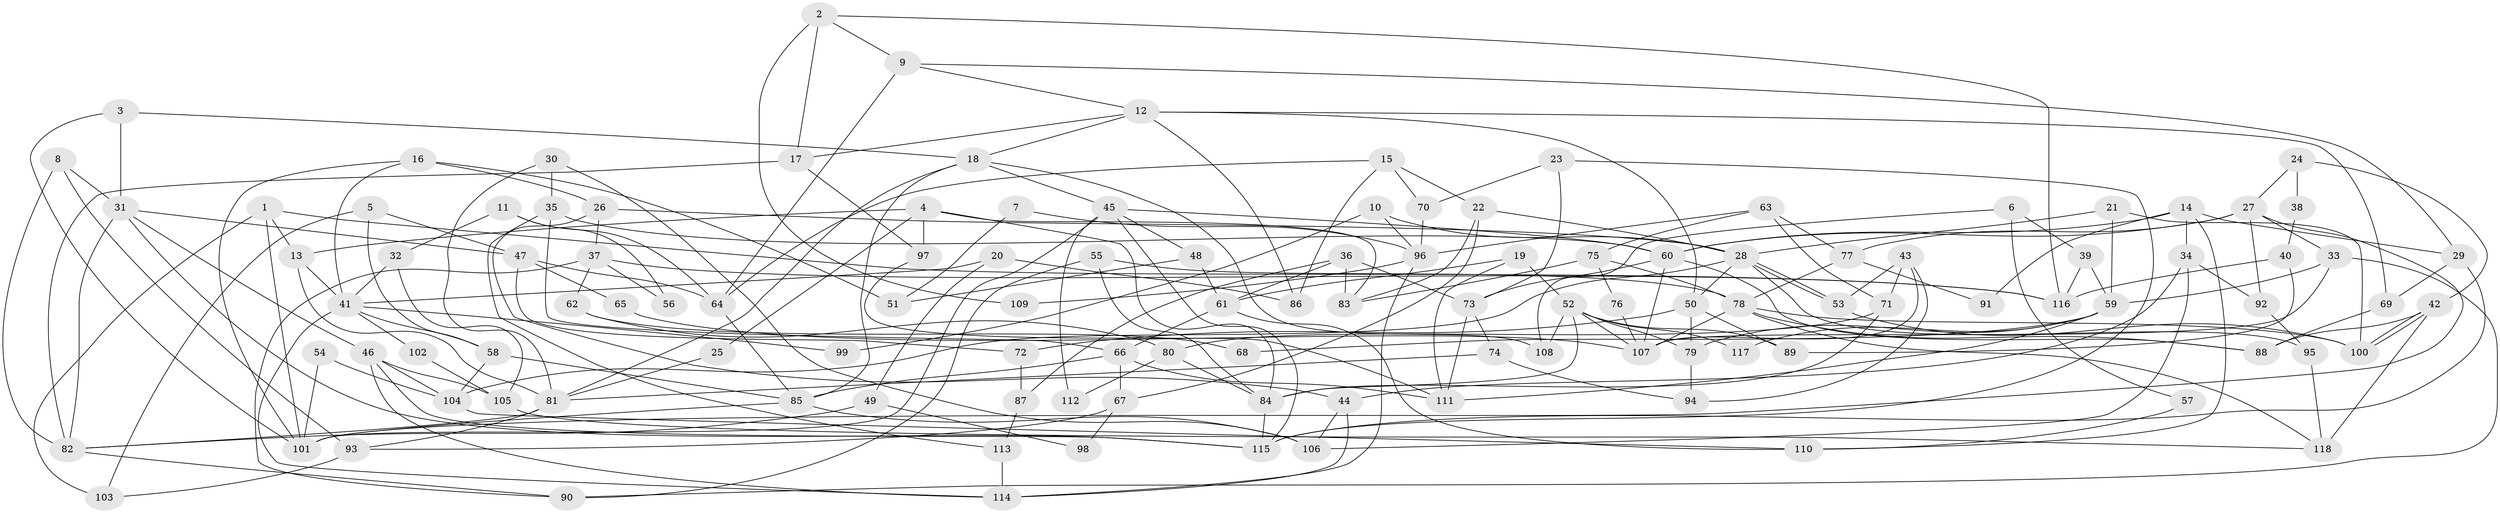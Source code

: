 // Generated by graph-tools (version 1.1) at 2025/26/03/09/25 03:26:12]
// undirected, 118 vertices, 236 edges
graph export_dot {
graph [start="1"]
  node [color=gray90,style=filled];
  1;
  2;
  3;
  4;
  5;
  6;
  7;
  8;
  9;
  10;
  11;
  12;
  13;
  14;
  15;
  16;
  17;
  18;
  19;
  20;
  21;
  22;
  23;
  24;
  25;
  26;
  27;
  28;
  29;
  30;
  31;
  32;
  33;
  34;
  35;
  36;
  37;
  38;
  39;
  40;
  41;
  42;
  43;
  44;
  45;
  46;
  47;
  48;
  49;
  50;
  51;
  52;
  53;
  54;
  55;
  56;
  57;
  58;
  59;
  60;
  61;
  62;
  63;
  64;
  65;
  66;
  67;
  68;
  69;
  70;
  71;
  72;
  73;
  74;
  75;
  76;
  77;
  78;
  79;
  80;
  81;
  82;
  83;
  84;
  85;
  86;
  87;
  88;
  89;
  90;
  91;
  92;
  93;
  94;
  95;
  96;
  97;
  98;
  99;
  100;
  101;
  102;
  103;
  104;
  105;
  106;
  107;
  108;
  109;
  110;
  111;
  112;
  113;
  114;
  115;
  116;
  117;
  118;
  1 -- 13;
  1 -- 101;
  1 -- 103;
  1 -- 116;
  2 -- 9;
  2 -- 17;
  2 -- 109;
  2 -- 116;
  3 -- 31;
  3 -- 101;
  3 -- 18;
  4 -- 13;
  4 -- 84;
  4 -- 25;
  4 -- 83;
  4 -- 97;
  5 -- 103;
  5 -- 58;
  5 -- 47;
  6 -- 108;
  6 -- 39;
  6 -- 57;
  7 -- 51;
  7 -- 96;
  8 -- 31;
  8 -- 93;
  8 -- 82;
  9 -- 29;
  9 -- 12;
  9 -- 64;
  10 -- 96;
  10 -- 28;
  10 -- 99;
  11 -- 32;
  11 -- 64;
  11 -- 56;
  12 -- 18;
  12 -- 69;
  12 -- 17;
  12 -- 50;
  12 -- 86;
  13 -- 81;
  13 -- 41;
  14 -- 110;
  14 -- 60;
  14 -- 29;
  14 -- 34;
  14 -- 91;
  15 -- 64;
  15 -- 22;
  15 -- 70;
  15 -- 86;
  16 -- 101;
  16 -- 26;
  16 -- 41;
  16 -- 51;
  17 -- 97;
  17 -- 82;
  18 -- 85;
  18 -- 45;
  18 -- 81;
  18 -- 108;
  19 -- 52;
  19 -- 111;
  19 -- 61;
  20 -- 86;
  20 -- 41;
  20 -- 49;
  21 -- 28;
  21 -- 100;
  21 -- 59;
  22 -- 28;
  22 -- 83;
  22 -- 67;
  23 -- 73;
  23 -- 115;
  23 -- 70;
  24 -- 27;
  24 -- 42;
  24 -- 38;
  25 -- 81;
  26 -- 37;
  26 -- 44;
  26 -- 28;
  27 -- 92;
  27 -- 77;
  27 -- 33;
  27 -- 60;
  27 -- 101;
  28 -- 53;
  28 -- 53;
  28 -- 50;
  28 -- 95;
  28 -- 104;
  29 -- 115;
  29 -- 69;
  30 -- 106;
  30 -- 81;
  30 -- 35;
  31 -- 115;
  31 -- 82;
  31 -- 46;
  31 -- 47;
  32 -- 105;
  32 -- 41;
  33 -- 107;
  33 -- 59;
  33 -- 90;
  34 -- 106;
  34 -- 44;
  34 -- 92;
  35 -- 66;
  35 -- 60;
  35 -- 113;
  36 -- 83;
  36 -- 73;
  36 -- 61;
  36 -- 87;
  37 -- 116;
  37 -- 90;
  37 -- 56;
  37 -- 62;
  38 -- 40;
  39 -- 59;
  39 -- 116;
  40 -- 89;
  40 -- 116;
  41 -- 58;
  41 -- 99;
  41 -- 102;
  41 -- 114;
  42 -- 100;
  42 -- 100;
  42 -- 88;
  42 -- 118;
  43 -- 94;
  43 -- 107;
  43 -- 53;
  43 -- 71;
  44 -- 114;
  44 -- 106;
  45 -- 60;
  45 -- 48;
  45 -- 101;
  45 -- 112;
  45 -- 115;
  46 -- 114;
  46 -- 104;
  46 -- 105;
  46 -- 115;
  47 -- 64;
  47 -- 65;
  47 -- 72;
  48 -- 61;
  48 -- 51;
  49 -- 82;
  49 -- 98;
  50 -- 72;
  50 -- 79;
  50 -- 89;
  52 -- 79;
  52 -- 84;
  52 -- 89;
  52 -- 107;
  52 -- 108;
  52 -- 117;
  53 -- 100;
  54 -- 101;
  54 -- 104;
  55 -- 90;
  55 -- 78;
  55 -- 84;
  57 -- 110;
  58 -- 85;
  58 -- 104;
  59 -- 68;
  59 -- 79;
  59 -- 111;
  59 -- 117;
  60 -- 73;
  60 -- 88;
  60 -- 107;
  61 -- 66;
  61 -- 110;
  62 -- 80;
  62 -- 68;
  63 -- 96;
  63 -- 71;
  63 -- 75;
  63 -- 77;
  64 -- 85;
  65 -- 107;
  66 -- 85;
  66 -- 67;
  66 -- 111;
  67 -- 93;
  67 -- 98;
  69 -- 88;
  70 -- 96;
  71 -- 84;
  71 -- 80;
  72 -- 87;
  73 -- 111;
  73 -- 74;
  74 -- 81;
  74 -- 94;
  75 -- 78;
  75 -- 76;
  75 -- 83;
  76 -- 107;
  77 -- 78;
  77 -- 91;
  78 -- 107;
  78 -- 100;
  78 -- 88;
  78 -- 118;
  79 -- 94;
  80 -- 84;
  80 -- 112;
  81 -- 82;
  81 -- 93;
  82 -- 90;
  84 -- 115;
  85 -- 101;
  85 -- 106;
  87 -- 113;
  92 -- 95;
  93 -- 103;
  95 -- 118;
  96 -- 114;
  96 -- 109;
  97 -- 111;
  102 -- 105;
  104 -- 110;
  105 -- 118;
  113 -- 114;
}
